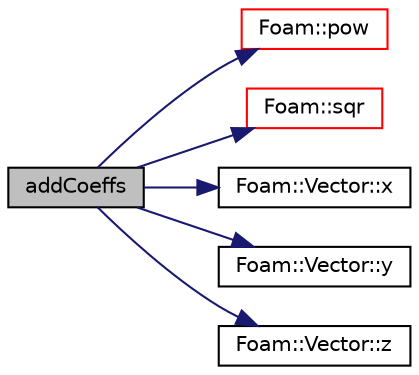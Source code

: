 digraph "addCoeffs"
{
  bgcolor="transparent";
  edge [fontname="Helvetica",fontsize="10",labelfontname="Helvetica",labelfontsize="10"];
  node [fontname="Helvetica",fontsize="10",shape=record];
  rankdir="LR";
  Node11 [label="addCoeffs",height=0.2,width=0.4,color="black", fillcolor="grey75", style="filled", fontcolor="black"];
  Node11 -> Node12 [color="midnightblue",fontsize="10",style="solid",fontname="Helvetica"];
  Node12 [label="Foam::pow",height=0.2,width=0.4,color="red",URL="$a21851.html#a7500c8e9d27a442adc75e287de074c7c"];
  Node11 -> Node16 [color="midnightblue",fontsize="10",style="solid",fontname="Helvetica"];
  Node16 [label="Foam::sqr",height=0.2,width=0.4,color="red",URL="$a21851.html#a277dc11c581d53826ab5090b08f3b17b"];
  Node11 -> Node17 [color="midnightblue",fontsize="10",style="solid",fontname="Helvetica"];
  Node17 [label="Foam::Vector::x",height=0.2,width=0.4,color="black",URL="$a29749.html#a63327976e5a8359700064a02ae22548e"];
  Node11 -> Node18 [color="midnightblue",fontsize="10",style="solid",fontname="Helvetica"];
  Node18 [label="Foam::Vector::y",height=0.2,width=0.4,color="black",URL="$a29749.html#a1ee865f676fbac703a49c6654dd3ad74"];
  Node11 -> Node19 [color="midnightblue",fontsize="10",style="solid",fontname="Helvetica"];
  Node19 [label="Foam::Vector::z",height=0.2,width=0.4,color="black",URL="$a29749.html#a1c8320b15610de211ec70ef966581423"];
}
